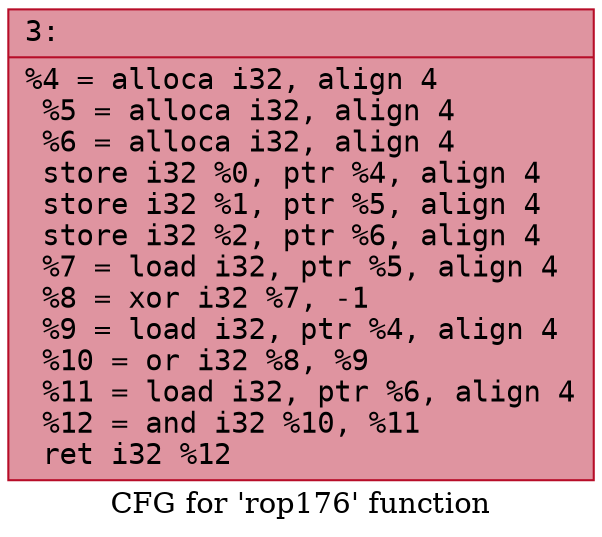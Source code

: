 digraph "CFG for 'rop176' function" {
	label="CFG for 'rop176' function";

	Node0x6000015c15e0 [shape=record,color="#b70d28ff", style=filled, fillcolor="#b70d2870" fontname="Courier",label="{3:\l|  %4 = alloca i32, align 4\l  %5 = alloca i32, align 4\l  %6 = alloca i32, align 4\l  store i32 %0, ptr %4, align 4\l  store i32 %1, ptr %5, align 4\l  store i32 %2, ptr %6, align 4\l  %7 = load i32, ptr %5, align 4\l  %8 = xor i32 %7, -1\l  %9 = load i32, ptr %4, align 4\l  %10 = or i32 %8, %9\l  %11 = load i32, ptr %6, align 4\l  %12 = and i32 %10, %11\l  ret i32 %12\l}"];
}
